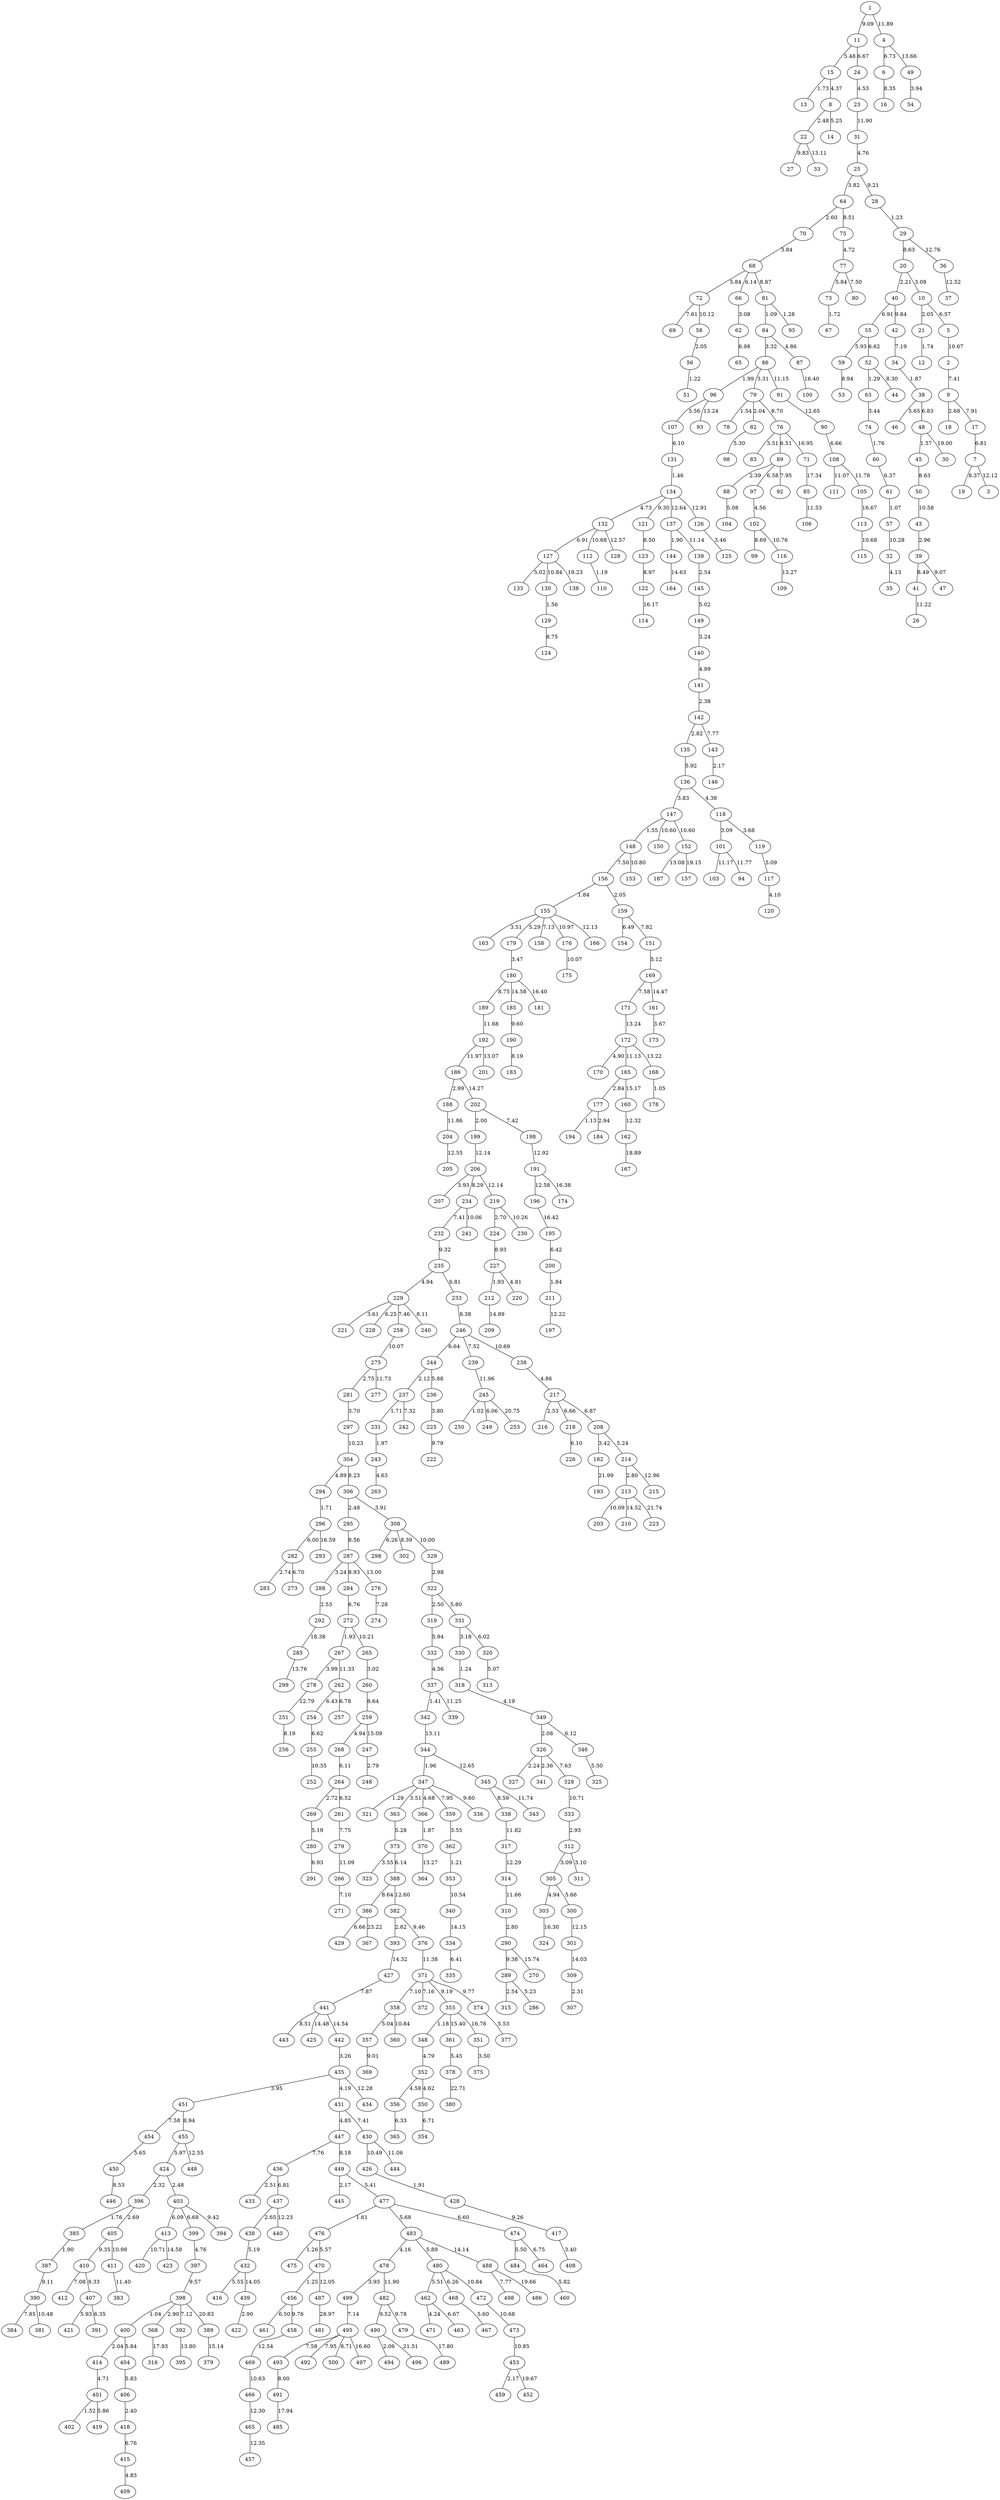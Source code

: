 graph {
1--11[label=9.09]
11--15[label=5.48]
15--13[label=1.73]
15--8[label=4.37]
8--22[label=2.48]
8--14[label=5.25]
11--24[label=6.67]
24--23[label=4.53]
22--27[label=9.83]
1--4[label=11.89]
4--6[label=6.73]
6--16[label=8.35]
23--31[label=11.90]
31--25[label=4.76]
25--64[label=3.82]
64--70[label=2.60]
70--68[label=3.84]
68--72[label=5.84]
68--66[label=6.14]
66--62[label=3.08]
62--65[label=6.98]
72--69[label=7.61]
64--75[label=8.51]
75--77[label=4.72]
77--73[label=5.84]
73--67[label=1.72]
77--80[label=7.50]
68--81[label=8.87]
81--84[label=1.09]
81--95[label=1.28]
84--86[label=3.32]
86--96[label=1.99]
86--79[label=3.31]
79--78[label=1.54]
79--82[label=2.04]
84--87[label=4.86]
82--98[label=5.30]
96--107[label=5.56]
107--131[label=6.10]
131--134[label=1.46]
134--132[label=4.73]
132--127[label=6.91]
127--133[label=5.02]
79--76[label=8.70]
76--83[label=3.51]
76--89[label=6.51]
89--88[label=2.39]
88--104[label=5.08]
89--97[label=6.58]
97--102[label=4.56]
89--92[label=7.95]
102--99[label=8.69]
25--28[label=9.21]
28--29[label=1.23]
29--20[label=8.63]
20--40[label=2.21]
20--10[label=3.08]
10--21[label=2.05]
21--12[label=1.74]
10--5[label=6.57]
40--55[label=6.91]
55--59[label=5.93]
55--52[label=6.62]
52--63[label=1.29]
63--74[label=3.44]
74--60[label=1.76]
60--61[label=6.37]
61--57[label=1.07]
52--44[label=8.30]
59--53[label=8.94]
134--121[label=9.30]
121--123[label=8.50]
123--122[label=8.97]
40--42[label=9.84]
42--34[label=7.19]
34--38[label=1.87]
38--46[label=5.65]
38--48[label=6.83]
48--45[label=1.57]
45--50[label=8.63]
72--58[label=10.12]
58--56[label=2.05]
56--51[label=1.22]
57--32[label=10.28]
32--35[label=4.13]
50--43[label=10.58]
43--39[label=2.96]
39--41[label=8.49]
39--47[label=9.07]
5--2[label=10.67]
2--9[label=7.41]
9--18[label=2.68]
9--17[label=7.91]
17--7[label=6.81]
7--19[label=8.37]
132--112[label=10.68]
112--110[label=1.19]
102--116[label=10.76]
127--130[label=10.84]
130--129[label=1.56]
129--124[label=8.75]
86--91[label=11.15]
41--26[label=11.22]
7--3[label=12.12]
132--128[label=12.57]
134--137[label=12.64]
137--144[label=1.90]
137--139[label=11.14]
139--145[label=2.54]
145--149[label=5.02]
149--140[label=3.24]
140--141[label=4.99]
141--142[label=2.38]
142--135[label=2.82]
135--136[label=5.92]
136--147[label=3.83]
147--148[label=1.55]
136--118[label=4.38]
118--101[label=3.09]
118--119[label=3.68]
119--117[label=5.09]
117--120[label=4.10]
148--156[label=7.50]
156--155[label=1.84]
156--159[label=2.05]
155--163[label=3.51]
155--179[label=5.29]
179--180[label=3.47]
159--154[label=6.49]
155--158[label=7.13]
142--143[label=7.77]
143--146[label=2.17]
159--151[label=7.82]
151--169[label=5.12]
169--171[label=7.58]
180--189[label=8.75]
147--150[label=10.60]
147--152[label=10.60]
148--153[label=10.80]
155--176[label=10.97]
176--175[label=10.07]
101--103[label=11.17]
189--192[label=11.68]
101--94[label=11.77]
192--186[label=11.97]
186--188[label=2.99]
188--204[label=11.86]
155--166[label=12.13]
204--205[label=12.55]
91--90[label=12.65]
90--108[label=6.66]
108--111[label=11.07]
108--105[label=11.78]
29--36[label=12.76]
36--37[label=12.52]
134--126[label=12.91]
126--125[label=3.46]
192--201[label=13.07]
152--187[label=13.08]
22--33[label=13.11]
96--93[label=13.24]
171--172[label=13.24]
172--170[label=4.90]
172--165[label=11.13]
165--177[label=2.84]
177--194[label=1.13]
177--184[label=2.94]
172--168[label=13.22]
168--178[label=1.05]
116--109[label=13.27]
4--49[label=13.66]
49--54[label=3.94]
186--202[label=14.27]
202--199[label=2.00]
202--198[label=7.42]
199--206[label=12.14]
206--207[label=3.93]
206--234[label=8.29]
234--232[label=7.41]
232--235[label=9.32]
235--229[label=4.94]
229--221[label=3.61]
229--228[label=6.25]
235--233[label=6.81]
229--258[label=7.46]
229--240[label=8.11]
233--246[label=8.38]
246--244[label=6.64]
244--237[label=2.12]
237--231[label=1.71]
231--243[label=1.97]
243--263[label=4.63]
244--236[label=5.88]
236--225[label=3.80]
237--242[label=7.32]
246--239[label=7.52]
225--222[label=9.79]
234--241[label=10.06]
258--275[label=10.07]
275--281[label=2.75]
281--297[label=3.70]
297--304[label=10.23]
304--294[label=4.89]
294--296[label=1.71]
296--282[label=6.00]
282--283[label=2.74]
282--273[label=6.70]
304--306[label=8.23]
306--295[label=2.48]
306--308[label=3.91]
308--298[label=6.26]
308--302[label=8.39]
295--287[label=8.56]
287--288[label=3.24]
288--292[label=2.53]
287--284[label=8.93]
284--272[label=6.76]
272--267[label=1.93]
267--278[label=3.99]
308--329[label=10.00]
329--322[label=2.98]
322--319[label=2.50]
322--331[label=5.80]
331--330[label=3.18]
330--318[label=1.24]
318--349[label=4.19]
349--326[label=2.08]
326--327[label=2.24]
326--341[label=2.36]
319--332[label=5.94]
332--337[label=4.56]
337--342[label=1.41]
331--320[label=6.02]
320--313[label=5.07]
349--346[label=6.12]
346--325[label=5.50]
326--328[label=7.63]
272--265[label=10.21]
265--260[label=3.02]
260--259[label=8.64]
259--268[label=4.94]
268--264[label=6.11]
264--269[label=2.72]
269--280[label=5.19]
264--261[label=6.52]
280--291[label=6.93]
261--279[label=7.75]
246--238[label=10.69]
238--217[label=4.86]
217--216[label=2.53]
217--218[label=6.66]
218--226[label=6.10]
217--208[label=6.87]
208--182[label=3.42]
208--214[label=5.24]
214--213[label=2.80]
213--203[label=10.09]
328--333[label=10.71]
333--312[label=2.93]
312--305[label=3.09]
312--311[label=3.10]
305--303[label=4.94]
305--300[label=5.66]
279--266[label=11.09]
266--271[label=7.10]
337--339[label=11.25]
267--262[label=11.33]
262--254[label=6.43]
254--255[label=6.62]
262--257[label=6.78]
255--252[label=10.35]
275--277[label=11.73]
239--245[label=11.96]
245--250[label=1.02]
245--249[label=6.06]
206--219[label=12.14]
219--224[label=2.70]
224--227[label=8.93]
227--212[label=1.93]
227--220[label=4.81]
219--230[label=10.26]
300--301[label=12.15]
278--251[label=12.79]
251--256[label=8.19]
198--191[label=12.92]
191--196[label=12.58]
214--215[label=12.96]
287--276[label=13.00]
276--274[label=7.28]
342--344[label=13.11]
344--347[label=1.96]
347--321[label=1.29]
347--363[label=3.51]
347--366[label=4.68]
366--370[label=1.87]
363--373[label=5.28]
373--323[label=3.55]
373--388[label=6.14]
347--359[label=7.95]
359--362[label=3.55]
362--353[label=1.21]
388--386[label=8.64]
386--429[label=6.66]
347--336[label=9.60]
353--340[label=10.54]
388--382[label=12.60]
382--393[label=2.82]
382--376[label=9.46]
376--371[label=11.38]
371--358[label=7.10]
358--357[label=5.04]
371--372[label=7.16]
357--369[label=9.01]
371--355[label=9.19]
355--348[label=1.18]
348--352[label=4.79]
352--356[label=4.58]
352--350[label=4.62]
356--365[label=6.33]
350--354[label=6.71]
371--374[label=9.77]
374--377[label=5.53]
358--360[label=10.84]
344--345[label=12.65]
345--338[label=8.59]
345--343[label=11.74]
338--317[label=11.82]
317--314[label=12.29]
314--310[label=11.66]
310--290[label=2.80]
290--289[label=9.38]
289--315[label=2.54]
289--286[label=5.23]
370--364[label=13.27]
301--309[label=14.03]
309--307[label=2.31]
340--334[label=14.15]
334--335[label=6.41]
393--427[label=14.32]
427--441[label=7.87]
441--443[label=8.51]
169--161[label=14.47]
161--173[label=3.67]
441--425[label=14.48]
213--210[label=14.52]
441--442[label=14.54]
442--435[label=3.26]
435--451[label=3.95]
435--431[label=4.19]
431--447[label=4.85]
431--430[label=7.41]
451--454[label=7.58]
454--450[label=5.65]
447--436[label=7.76]
436--433[label=2.51]
436--437[label=6.81]
437--438[label=2.65]
438--432[label=5.19]
432--416[label=5.55]
447--449[label=8.18]
449--445[label=2.17]
449--477[label=5.41]
477--476[label=1.61]
476--475[label=1.26]
476--470[label=5.57]
470--456[label=1.25]
477--483[label=5.68]
483--478[label=4.16]
478--499[label=3.93]
483--480[label=5.89]
480--462[label=5.51]
462--471[label=4.24]
480--468[label=6.26]
468--467[label=5.60]
456--461[label=6.50]
477--474[label=6.60]
474--484[label=5.50]
484--460[label=5.82]
462--463[label=6.67]
474--464[label=6.75]
499--495[label=7.14]
495--493[label=7.58]
495--492[label=7.95]
493--491[label=8.00]
450--446[label=8.53]
495--500[label=8.71]
451--455[label=8.94]
455--424[label=5.97]
424--396[label=2.32]
396--385[label=1.76]
385--387[label=1.90]
424--403[label=2.48]
396--405[label=2.69]
403--413[label=6.09]
403--399[label=6.68]
399--397[label=4.76]
387--390[label=9.11]
390--384[label=7.85]
405--410[label=9.35]
410--412[label=7.08]
410--407[label=9.33]
407--421[label=5.93]
407--391[label=6.35]
403--394[label=9.42]
397--398[label=9.57]
398--400[label=1.04]
400--414[label=2.04]
398--368[label=2.90]
414--401[label=4.71]
401--402[label=1.52]
400--404[label=5.84]
404--406[label=5.83]
406--418[label=2.40]
401--419[label=5.86]
418--415[label=6.76]
415--409[label=4.83]
398--392[label=7.12]
456--458[label=9.76]
390--381[label=10.48]
430--426[label=10.49]
426--428[label=1.91]
428--417[label=9.26]
417--408[label=3.40]
413--420[label=10.71]
480--472[label=10.84]
472--473[label=10.68]
473--453[label=10.85]
453--459[label=2.17]
405--411[label=10.98]
430--444[label=11.06]
411--383[label=11.40]
478--482[label=11.90]
482--490[label=9.52]
490--494[label=2.06]
482--479[label=9.78]
470--487[label=12.05]
437--440[label=12.23]
435--434[label=12.28]
458--469[label=12.54]
469--466[label=10.63]
466--465[label=12.30]
465--457[label=12.35]
455--448[label=12.55]
392--395[label=13.80]
432--439[label=14.05]
439--422[label=2.90]
483--488[label=14.14]
488--498[label=7.77]
413--423[label=14.58]
180--185[label=14.58]
185--190[label=9.60]
190--183[label=8.19]
144--164[label=14.63]
212--209[label=14.89]
259--247[label=15.09]
247--248[label=2.79]
165--160[label=15.17]
160--162[label=12.32]
355--361[label=15.40]
361--378[label=5.45]
290--270[label=15.74]
122--114[label=16.17]
303--324[label=16.30]
191--174[label=16.38]
180--181[label=16.40]
87--100[label=16.40]
196--195[label=16.42]
195--200[label=6.42]
200--211[label=1.84]
211--197[label=12.22]
296--293[label=16.59]
495--497[label=16.60]
105--113[label=16.67]
113--115[label=10.68]
355--351[label=16.76]
351--375[label=3.50]
76--71[label=16.95]
71--85[label=17.34]
85--106[label=11.53]
479--489[label=17.80]
368--316[label=17.93]
491--485[label=17.94]
292--285[label=18.38]
285--299[label=13.76]
162--167[label=18.89]
48--30[label=19.00]
152--157[label=19.15]
127--138[label=19.23]
488--486[label=19.66]
453--452[label=19.67]
245--253[label=20.75]
398--389[label=20.83]
389--379[label=15.14]
490--496[label=21.51]
213--223[label=21.74]
182--193[label=21.99]
378--380[label=22.71]
386--367[label=23.22]
487--481[label=28.97]
}
